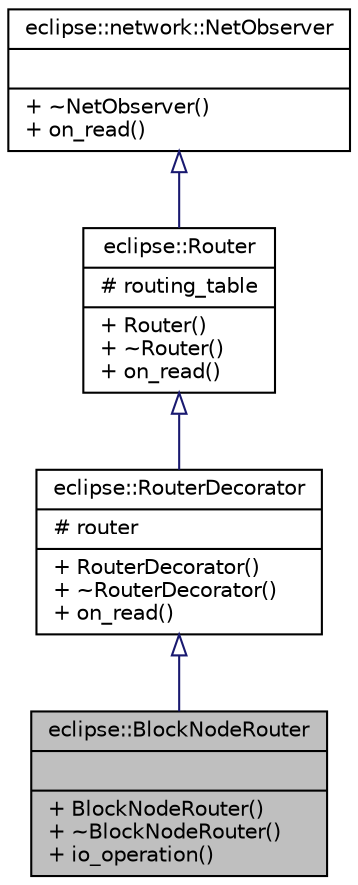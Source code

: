 digraph "eclipse::BlockNodeRouter"
{
  edge [fontname="Helvetica",fontsize="10",labelfontname="Helvetica",labelfontsize="10"];
  node [fontname="Helvetica",fontsize="10",shape=record];
  Node1 [label="{eclipse::BlockNodeRouter\n||+ BlockNodeRouter()\l+ ~BlockNodeRouter()\l+ io_operation()\l}",height=0.2,width=0.4,color="black", fillcolor="grey75", style="filled" fontcolor="black"];
  Node2 -> Node1 [dir="back",color="midnightblue",fontsize="10",style="solid",arrowtail="onormal",fontname="Helvetica"];
  Node2 [label="{eclipse::RouterDecorator\n|# router\l|+ RouterDecorator()\l+ ~RouterDecorator()\l+ on_read()\l}",height=0.2,width=0.4,color="black", fillcolor="white", style="filled",URL="$classeclipse_1_1RouterDecorator.html"];
  Node3 -> Node2 [dir="back",color="midnightblue",fontsize="10",style="solid",arrowtail="onormal",fontname="Helvetica"];
  Node3 [label="{eclipse::Router\n|# routing_table\l|+ Router()\l+ ~Router()\l+ on_read()\l}",height=0.2,width=0.4,color="black", fillcolor="white", style="filled",URL="$classeclipse_1_1Router.html"];
  Node4 -> Node3 [dir="back",color="midnightblue",fontsize="10",style="solid",arrowtail="onormal",fontname="Helvetica"];
  Node4 [label="{eclipse::network::NetObserver\n||+ ~NetObserver()\l+ on_read()\l}",height=0.2,width=0.4,color="black", fillcolor="white", style="filled",URL="$structeclipse_1_1network_1_1NetObserver.html"];
}
